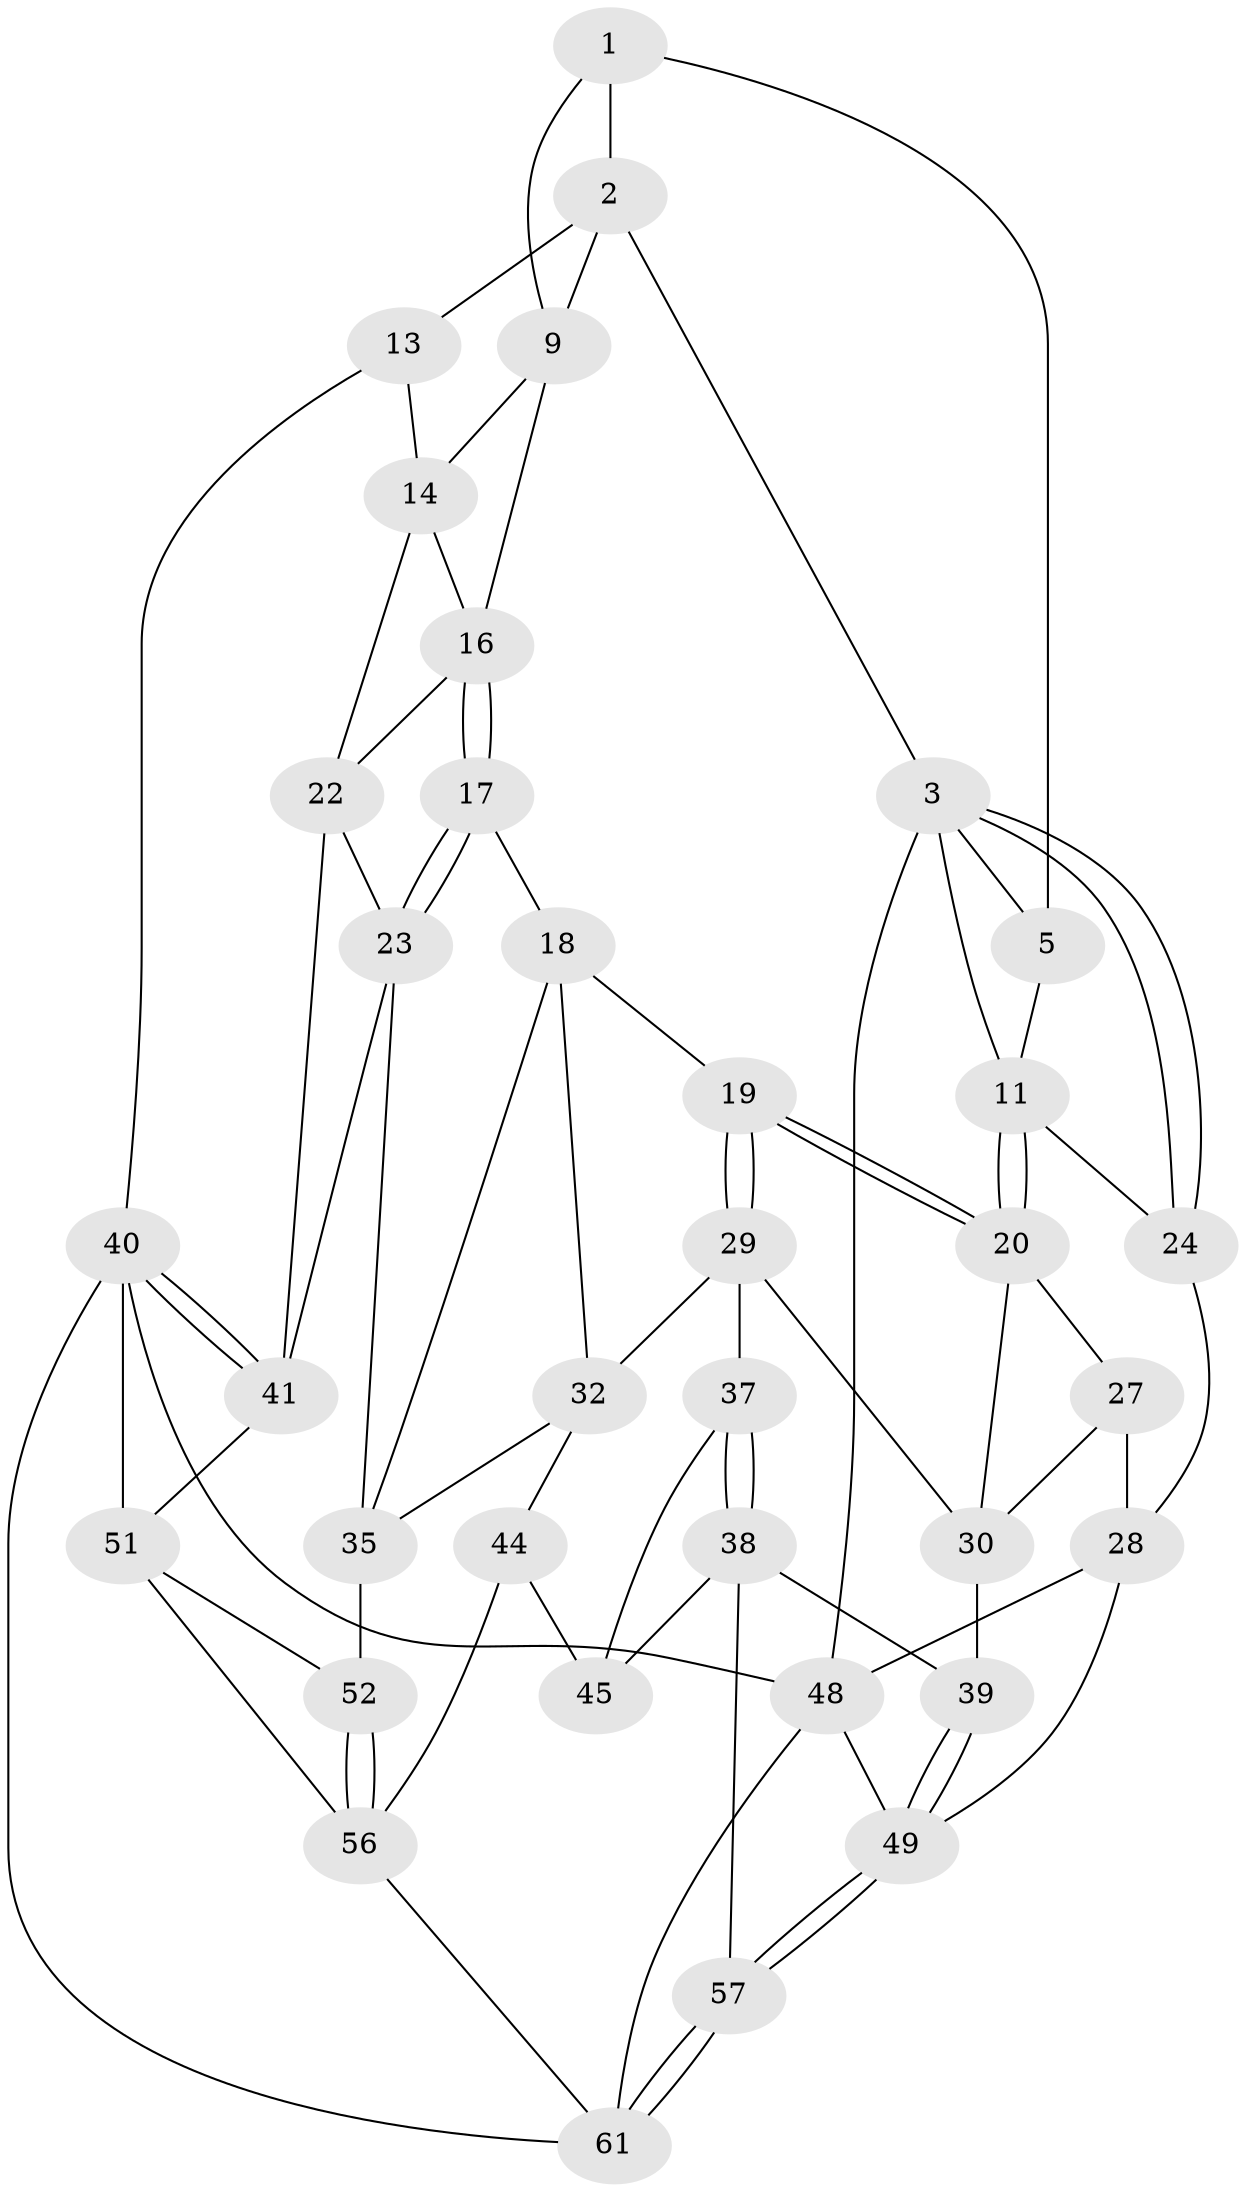 // original degree distribution, {3: 0.031746031746031744, 4: 0.23809523809523808, 6: 0.19047619047619047, 5: 0.5396825396825397}
// Generated by graph-tools (version 1.1) at 2025/42/03/06/25 10:42:29]
// undirected, 36 vertices, 79 edges
graph export_dot {
graph [start="1"]
  node [color=gray90,style=filled];
  1 [pos="+0.7050379874501654+0",super="+6"];
  2 [pos="+0.8036411799996805+0",super="+8"];
  3 [pos="+0+0",super="+4"];
  5 [pos="+0.5760377734820458+0",super="+7"];
  9 [pos="+0.8161140198338903+0.1636541955208414",super="+10"];
  11 [pos="+0.349939585170194+0.23872616265289565",super="+12"];
  13 [pos="+1+0.2220707140938994"];
  14 [pos="+1+0.3378058760524148",super="+15"];
  16 [pos="+0.6974842376833076+0.2928272019189572",super="+21"];
  17 [pos="+0.6325004499537831+0.43070685721867474"];
  18 [pos="+0.48923747918107263+0.4260571864196411",super="+31"];
  19 [pos="+0.4652912977040473+0.41155133773877056"];
  20 [pos="+0.41087636569578223+0.3679644242170542",super="+26"];
  22 [pos="+0.8498488133938795+0.5169284376080574",super="+25"];
  23 [pos="+0.6701956749520087+0.4774777267608128",super="+34"];
  24 [pos="+0+0.34673301008376217"];
  27 [pos="+0.10525027935231678+0.5379818288826643"];
  28 [pos="+0+0.39376938700413483",super="+47"];
  29 [pos="+0.33957107367600214+0.593758039541616",super="+33"];
  30 [pos="+0.31429641286165755+0.5876072939353626",super="+36"];
  32 [pos="+0.4535740039443706+0.6391712336743951",super="+43"];
  35 [pos="+0.6181932400517264+0.65193280493904",super="+46"];
  37 [pos="+0.2812910943691986+0.7377907266137474"];
  38 [pos="+0.25384834612318424+0.7359455967976457",super="+55"];
  39 [pos="+0.19310500480906936+0.7089692907909908"];
  40 [pos="+1+1",super="+58"];
  41 [pos="+1+0.6904672749097551",super="+42"];
  44 [pos="+0.37187166901463564+0.7589861464500525",super="+53"];
  45 [pos="+0.2925732519071343+0.7416891950049179",super="+54"];
  48 [pos="+0+1",super="+62"];
  49 [pos="+0.11263968073430435+0.8175686959332609",super="+50"];
  51 [pos="+0.6655771319394264+0.8023226400506073",super="+59"];
  52 [pos="+0.5118906951620696+0.8180723719199307"];
  56 [pos="+0.49374614920593+0.8968529644691391",super="+60"];
  57 [pos="+0.2923507317885613+0.9822775640136521"];
  61 [pos="+0.23640811120421082+1",super="+63"];
  1 -- 2;
  1 -- 5;
  1 -- 9;
  2 -- 3;
  2 -- 13 [weight=2];
  2 -- 9;
  3 -- 24;
  3 -- 24;
  3 -- 48;
  3 -- 11;
  3 -- 5;
  5 -- 11;
  9 -- 14;
  9 -- 16;
  11 -- 20;
  11 -- 20;
  11 -- 24;
  13 -- 14;
  13 -- 40;
  14 -- 16;
  14 -- 22;
  16 -- 17;
  16 -- 17;
  16 -- 22;
  17 -- 18;
  17 -- 23;
  17 -- 23;
  18 -- 19;
  18 -- 32;
  18 -- 35;
  19 -- 20;
  19 -- 20;
  19 -- 29;
  19 -- 29;
  20 -- 27;
  20 -- 30;
  22 -- 23;
  22 -- 41;
  23 -- 41;
  23 -- 35;
  24 -- 28;
  27 -- 28;
  27 -- 30;
  28 -- 48;
  28 -- 49;
  29 -- 30;
  29 -- 32;
  29 -- 37;
  30 -- 39;
  32 -- 35;
  32 -- 44;
  35 -- 52;
  37 -- 38;
  37 -- 38;
  37 -- 45;
  38 -- 39;
  38 -- 57;
  38 -- 45;
  39 -- 49;
  39 -- 49;
  40 -- 41;
  40 -- 41;
  40 -- 48;
  40 -- 61;
  40 -- 51;
  41 -- 51;
  44 -- 45 [weight=2];
  44 -- 56;
  48 -- 61;
  48 -- 49;
  49 -- 57;
  49 -- 57;
  51 -- 52;
  51 -- 56;
  52 -- 56;
  52 -- 56;
  56 -- 61;
  57 -- 61;
  57 -- 61;
}
